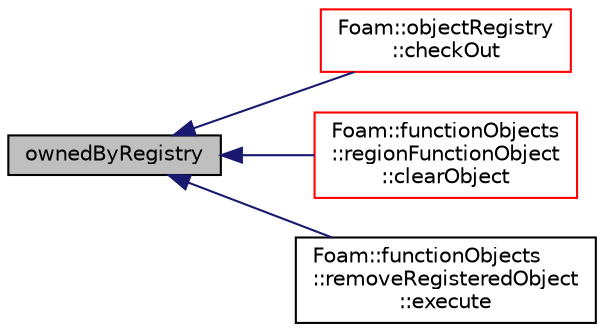 digraph "ownedByRegistry"
{
  bgcolor="transparent";
  edge [fontname="Helvetica",fontsize="10",labelfontname="Helvetica",labelfontsize="10"];
  node [fontname="Helvetica",fontsize="10",shape=record];
  rankdir="LR";
  Node2168 [label="ownedByRegistry",height=0.2,width=0.4,color="black", fillcolor="grey75", style="filled", fontcolor="black"];
  Node2168 -> Node2169 [dir="back",color="midnightblue",fontsize="10",style="solid",fontname="Helvetica"];
  Node2169 [label="Foam::objectRegistry\l::checkOut",height=0.2,width=0.4,color="red",URL="$a27433.html#a0b55f69ea0e88182692871ec13dc62db",tooltip="Remove an regIOobject from registry. "];
  Node2168 -> Node2437 [dir="back",color="midnightblue",fontsize="10",style="solid",fontname="Helvetica"];
  Node2437 [label="Foam::functionObjects\l::regionFunctionObject\l::clearObject",height=0.2,width=0.4,color="red",URL="$a27233.html#aa8c026c08d8cd5f4f26468ee703d02dd",tooltip="Clear field from the objectRegistry if present. "];
  Node2168 -> Node2439 [dir="back",color="midnightblue",fontsize="10",style="solid",fontname="Helvetica"];
  Node2439 [label="Foam::functionObjects\l::removeRegisteredObject\l::execute",height=0.2,width=0.4,color="black",URL="$a24393.html#ae006844a02161d12182ab372ca5c257b",tooltip="Remove the registered objects. "];
}
